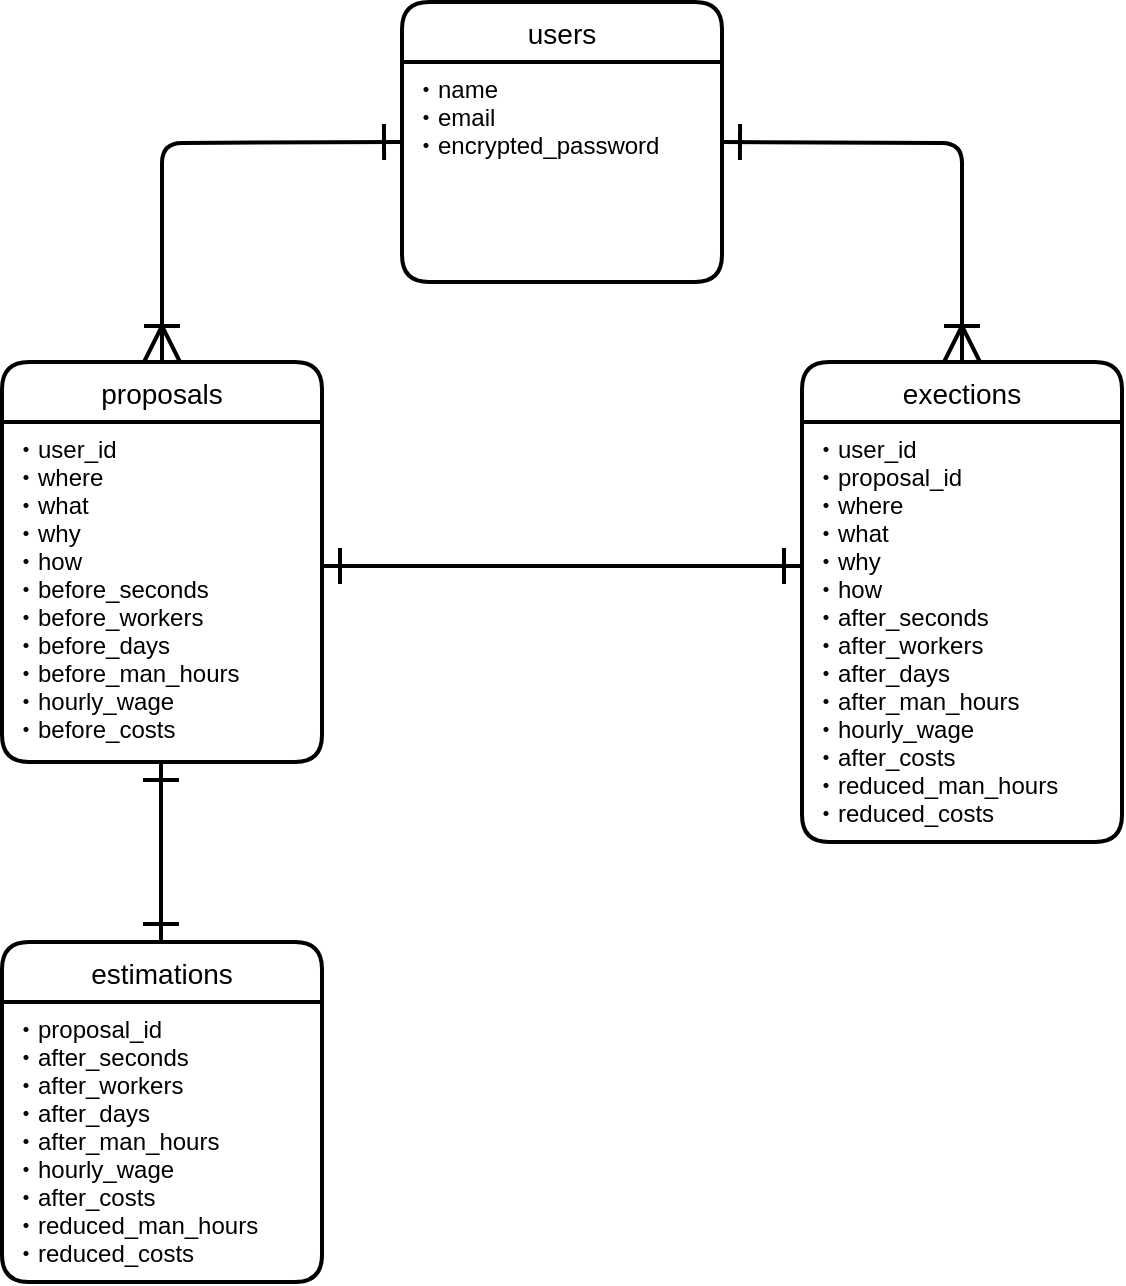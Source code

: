 <mxfile>
    <diagram id="7vpQEXr2QX0xokYk6r5c" name="ページ1">
        <mxGraphModel dx="728" dy="627" grid="1" gridSize="10" guides="1" tooltips="1" connect="1" arrows="1" fold="1" page="1" pageScale="1" pageWidth="827" pageHeight="1169" math="0" shadow="0">
            <root>
                <mxCell id="0"/>
                <mxCell id="1" parent="0"/>
                <mxCell id="2" value="users" style="swimlane;childLayout=stackLayout;horizontal=1;startSize=30;horizontalStack=0;rounded=1;fontSize=14;fontStyle=0;strokeWidth=2;resizeParent=0;resizeLast=1;shadow=0;dashed=0;align=center;" parent="1" vertex="1">
                    <mxGeometry x="360" y="20" width="160" height="140" as="geometry"/>
                </mxCell>
                <mxCell id="3" value="・name&#10;・email&#10;・encrypted_password" style="align=left;strokeColor=none;fillColor=none;spacingLeft=4;fontSize=12;verticalAlign=top;resizable=0;rotatable=0;part=1;" parent="2" vertex="1">
                    <mxGeometry y="30" width="160" height="110" as="geometry"/>
                </mxCell>
                <mxCell id="34" value="exections" style="swimlane;childLayout=stackLayout;horizontal=1;startSize=30;horizontalStack=0;rounded=1;fontSize=14;fontStyle=0;strokeWidth=2;resizeParent=0;resizeLast=1;shadow=0;dashed=0;align=center;" parent="1" vertex="1">
                    <mxGeometry x="560" y="200" width="160" height="240" as="geometry"/>
                </mxCell>
                <mxCell id="35" value="・user_id&#10;・proposal_id&#10;・where&#10;・what&#10;・why&#10;・how&#10;・after_seconds&#10;・after_workers&#10;・after_days&#10;・after_man_hours&#10;・hourly_wage&#10;・after_costs&#10;・reduced_man_hours&#10;・reduced_costs" style="align=left;strokeColor=none;fillColor=none;spacingLeft=4;fontSize=12;verticalAlign=top;resizable=0;rotatable=0;part=1;" parent="34" vertex="1">
                    <mxGeometry y="30" width="160" height="210" as="geometry"/>
                </mxCell>
                <mxCell id="36" value="proposals" style="swimlane;childLayout=stackLayout;horizontal=1;startSize=30;horizontalStack=0;rounded=1;fontSize=14;fontStyle=0;strokeWidth=2;resizeParent=0;resizeLast=1;shadow=0;dashed=0;align=center;" parent="1" vertex="1">
                    <mxGeometry x="160" y="200" width="160" height="200" as="geometry"/>
                </mxCell>
                <mxCell id="37" value="・user_id&#10;・where&#10;・what&#10;・why&#10;・how&#10;・before_seconds&#10;・before_workers&#10;・before_days&#10;・before_man_hours&#10;・hourly_wage&#10;・before_costs" style="align=left;strokeColor=none;fillColor=none;spacingLeft=4;fontSize=12;verticalAlign=top;resizable=0;rotatable=0;part=1;" parent="36" vertex="1">
                    <mxGeometry y="30" width="160" height="170" as="geometry"/>
                </mxCell>
                <mxCell id="38" value="" style="edgeStyle=orthogonalEdgeStyle;fontSize=12;html=1;endArrow=ERoneToMany;strokeWidth=2;sourcePerimeterSpacing=0;startArrow=ERone;startFill=0;jumpSize=6;targetPerimeterSpacing=0;endSize=15;startSize=15;entryX=0.5;entryY=0;entryDx=0;entryDy=0;" parent="1" target="34" edge="1">
                    <mxGeometry width="100" height="100" relative="1" as="geometry">
                        <mxPoint x="520" y="90" as="sourcePoint"/>
                        <mxPoint x="640" y="190" as="targetPoint"/>
                    </mxGeometry>
                </mxCell>
                <mxCell id="40" value="" style="edgeStyle=orthogonalEdgeStyle;fontSize=12;html=1;endArrow=ERoneToMany;endSize=15;startSize=15;strokeWidth=2;startArrow=ERone;startFill=0;entryX=0.5;entryY=0;entryDx=0;entryDy=0;" parent="1" target="36" edge="1">
                    <mxGeometry width="100" height="100" relative="1" as="geometry">
                        <mxPoint x="360" y="90" as="sourcePoint"/>
                        <mxPoint x="240" y="180" as="targetPoint"/>
                    </mxGeometry>
                </mxCell>
                <mxCell id="42" value="" style="endArrow=ERone;html=1;rounded=0;startSize=15;endSize=15;sourcePerimeterSpacing=0;targetPerimeterSpacing=0;strokeWidth=2;jumpSize=6;startArrow=ERone;startFill=0;endFill=0;" parent="1" edge="1">
                    <mxGeometry relative="1" as="geometry">
                        <mxPoint x="320" y="302" as="sourcePoint"/>
                        <mxPoint x="560" y="302" as="targetPoint"/>
                    </mxGeometry>
                </mxCell>
                <mxCell id="44" value="estimations" style="swimlane;childLayout=stackLayout;horizontal=1;startSize=30;horizontalStack=0;rounded=1;fontSize=14;fontStyle=0;strokeWidth=2;resizeParent=0;resizeLast=1;shadow=0;dashed=0;align=center;" parent="1" vertex="1">
                    <mxGeometry x="160" y="490" width="160" height="170" as="geometry"/>
                </mxCell>
                <mxCell id="45" value="・proposal_id&#10;・after_seconds&#10;・after_workers&#10;・after_days&#10;・after_man_hours&#10;・hourly_wage&#10;・after_costs&#10;・reduced_man_hours&#10;・reduced_costs" style="align=left;strokeColor=none;fillColor=none;spacingLeft=4;fontSize=12;verticalAlign=top;resizable=0;rotatable=0;part=1;" parent="44" vertex="1">
                    <mxGeometry y="30" width="160" height="140" as="geometry"/>
                </mxCell>
                <mxCell id="49" value="" style="endArrow=ERone;html=1;rounded=0;startSize=15;endSize=15;sourcePerimeterSpacing=0;targetPerimeterSpacing=0;strokeWidth=2;jumpSize=6;startArrow=ERone;startFill=0;endFill=0;" parent="1" edge="1">
                    <mxGeometry relative="1" as="geometry">
                        <mxPoint x="239.5" y="490" as="sourcePoint"/>
                        <mxPoint x="239.5" y="400" as="targetPoint"/>
                    </mxGeometry>
                </mxCell>
            </root>
        </mxGraphModel>
    </diagram>
</mxfile>